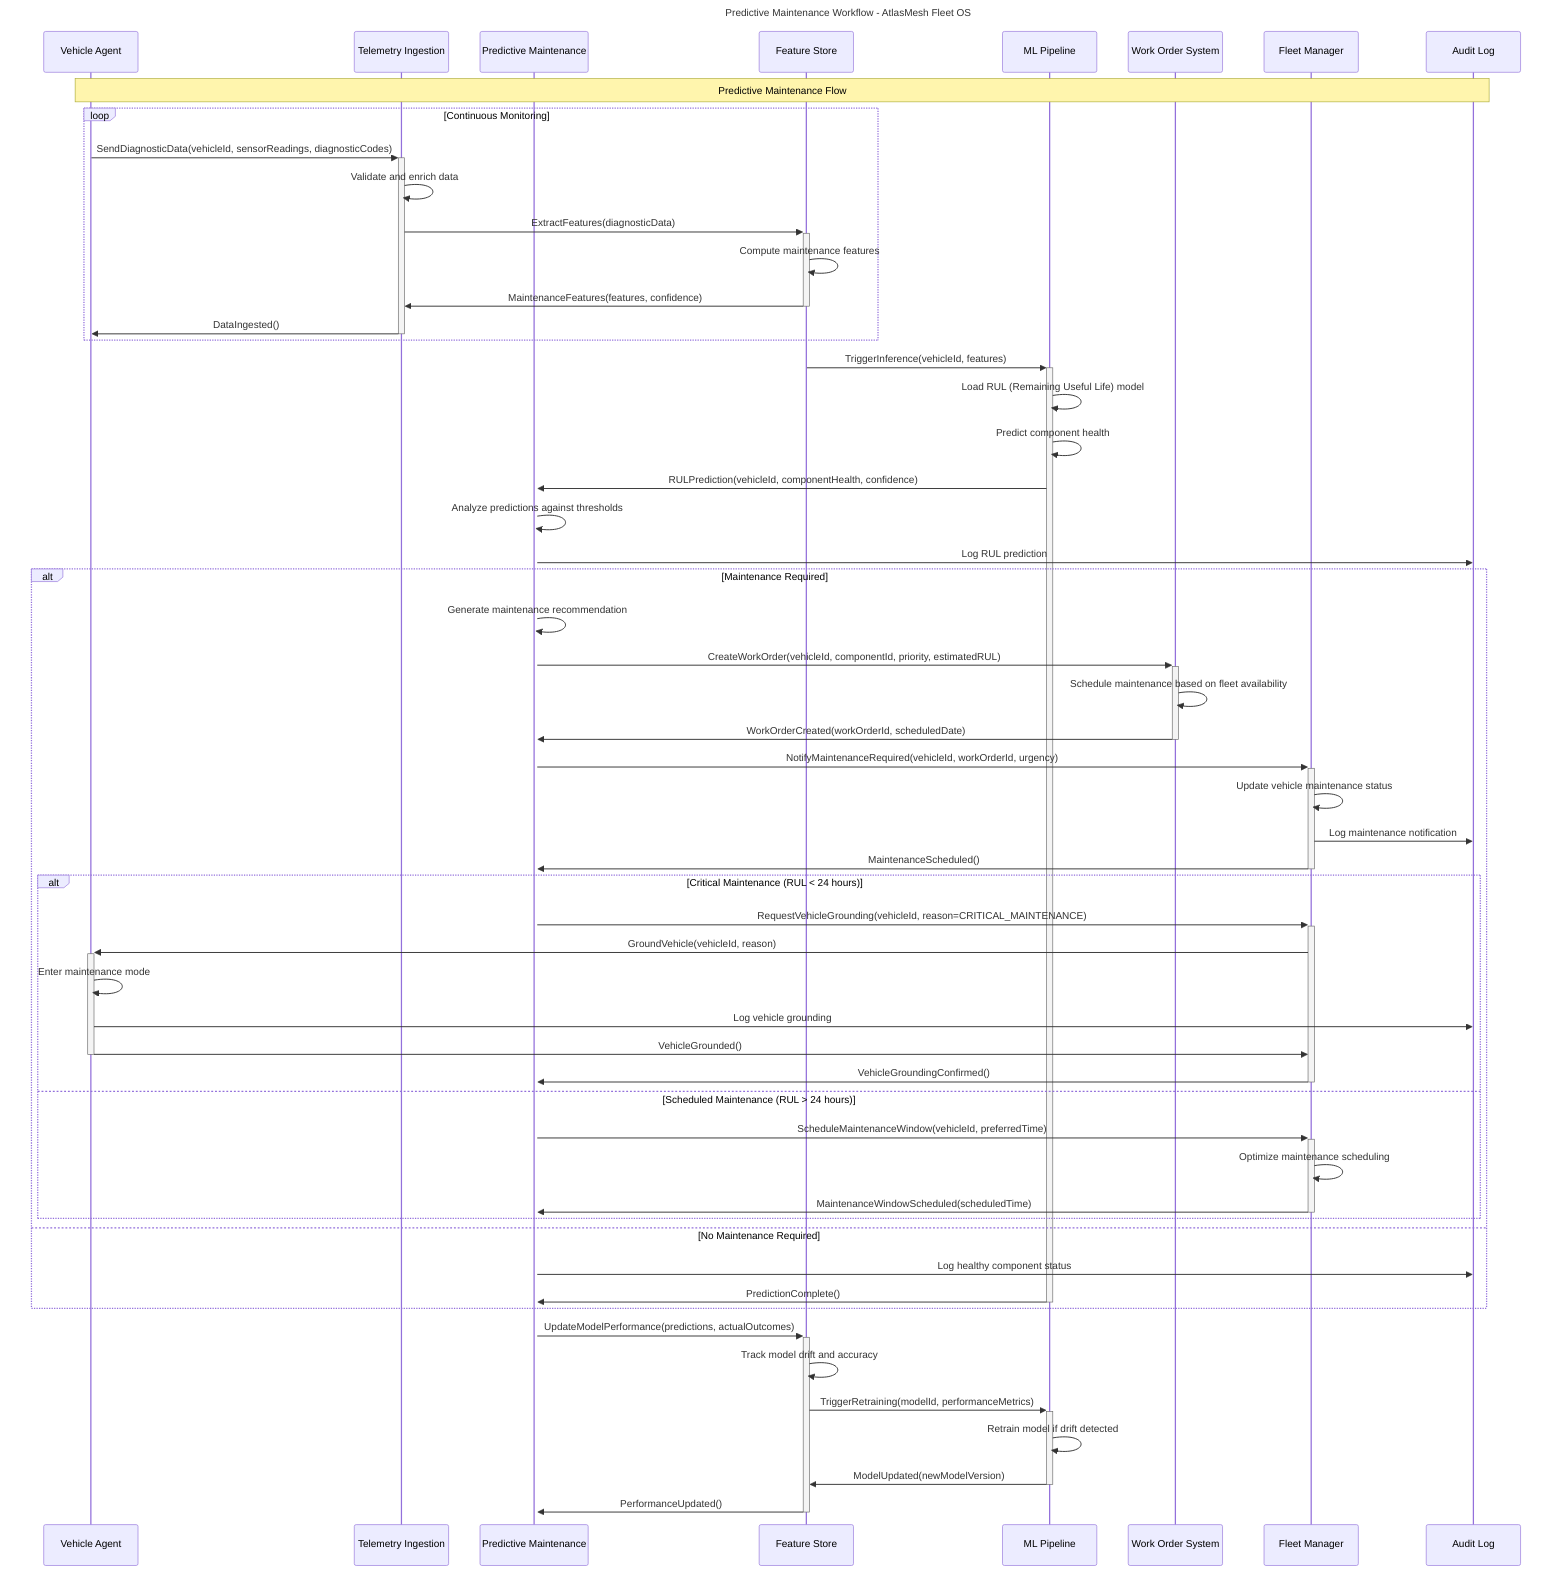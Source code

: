 ---
title: Predictive Maintenance Workflow - AtlasMesh Fleet OS
---
sequenceDiagram
    participant VA as Vehicle Agent
    participant TI as Telemetry Ingestion
    participant PM as Predictive Maintenance
    participant FS as Feature Store
    participant ML as ML Pipeline
    participant WO as Work Order System
    participant FM as Fleet Manager
    participant AL as Audit Log
    
    Note over VA,AL: Predictive Maintenance Flow
    
    %% Continuous Data Collection
    loop Continuous Monitoring
        VA->>+TI: SendDiagnosticData(vehicleId, sensorReadings, diagnosticCodes)
        TI->>TI: Validate and enrich data
        TI->>+FS: ExtractFeatures(diagnosticData)
        FS->>FS: Compute maintenance features
        FS->>-TI: MaintenanceFeatures(features, confidence)
        TI->>-VA: DataIngested()
    end
    
    %% ML Model Inference
    FS->>+ML: TriggerInference(vehicleId, features)
    ML->>ML: Load RUL (Remaining Useful Life) model
    ML->>ML: Predict component health
    ML->>+PM: RULPrediction(vehicleId, componentHealth, confidence)
    PM->>PM: Analyze predictions against thresholds
    PM->>AL: Log RUL prediction
    
    alt Maintenance Required
        PM->>PM: Generate maintenance recommendation
        PM->>+WO: CreateWorkOrder(vehicleId, componentId, priority, estimatedRUL)
        WO->>WO: Schedule maintenance based on fleet availability
        WO->>-PM: WorkOrderCreated(workOrderId, scheduledDate)
        
        PM->>+FM: NotifyMaintenanceRequired(vehicleId, workOrderId, urgency)
        FM->>FM: Update vehicle maintenance status
        FM->>AL: Log maintenance notification
        FM->>-PM: MaintenanceScheduled()
        
        %% Proactive Fleet Management
        alt Critical Maintenance (RUL < 24 hours)
            PM->>+FM: RequestVehicleGrounding(vehicleId, reason=CRITICAL_MAINTENANCE)
            FM->>+VA: GroundVehicle(vehicleId, reason)
            VA->>VA: Enter maintenance mode
            VA->>AL: Log vehicle grounding
            VA->>-FM: VehicleGrounded()
            FM->>-PM: VehicleGroundingConfirmed()
        else Scheduled Maintenance (RUL > 24 hours)
            PM->>+FM: ScheduleMaintenanceWindow(vehicleId, preferredTime)
            FM->>FM: Optimize maintenance scheduling
            FM->>-PM: MaintenanceWindowScheduled(scheduledTime)
        end
        
    else No Maintenance Required
        PM->>AL: Log healthy component status
        ML->>-PM: PredictionComplete()
    end
    
    %% Model Performance Monitoring
    PM->>+FS: UpdateModelPerformance(predictions, actualOutcomes)
    FS->>FS: Track model drift and accuracy
    FS->>+ML: TriggerRetraining(modelId, performanceMetrics)
    ML->>ML: Retrain model if drift detected
    ML->>-FS: ModelUpdated(newModelVersion)
    FS->>-PM: PerformanceUpdated()